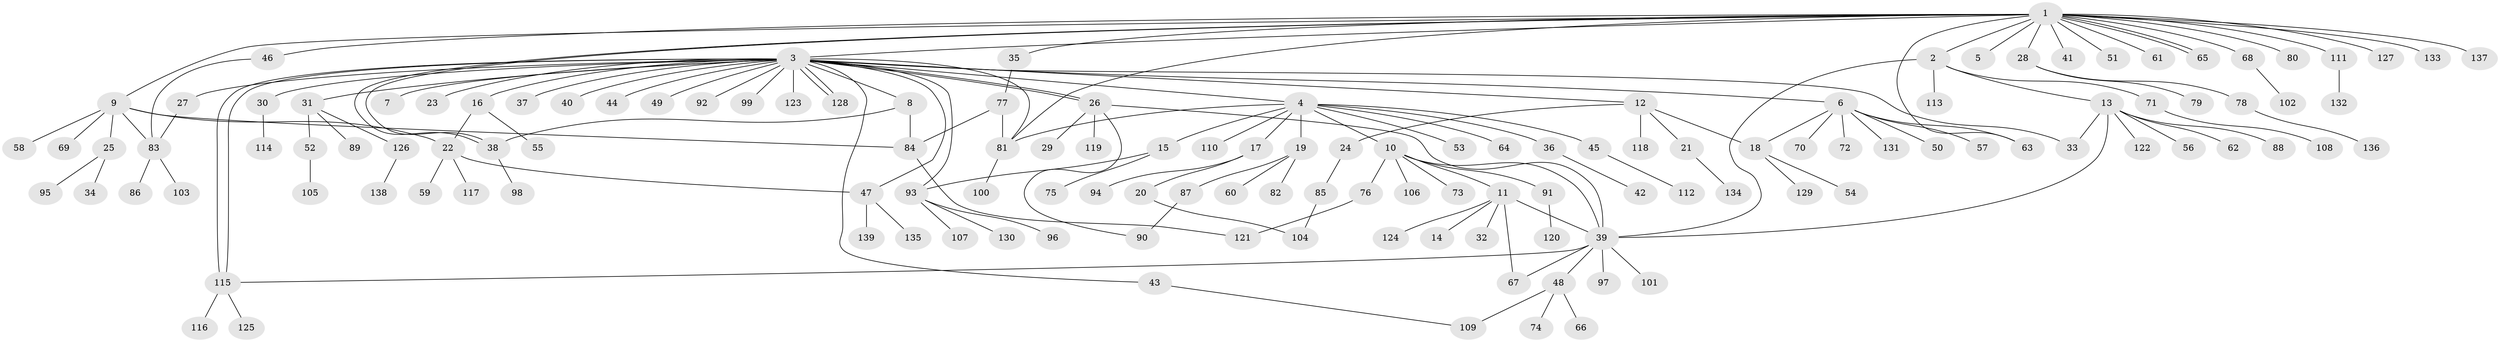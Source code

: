 // coarse degree distribution, {21: 0.009259259259259259, 4: 0.08333333333333333, 37: 0.009259259259259259, 1: 0.5648148148148148, 7: 0.018518518518518517, 3: 0.06481481481481481, 6: 0.027777777777777776, 5: 0.018518518518518517, 2: 0.19444444444444445, 10: 0.009259259259259259}
// Generated by graph-tools (version 1.1) at 2025/51/02/27/25 19:51:57]
// undirected, 139 vertices, 167 edges
graph export_dot {
graph [start="1"]
  node [color=gray90,style=filled];
  1;
  2;
  3;
  4;
  5;
  6;
  7;
  8;
  9;
  10;
  11;
  12;
  13;
  14;
  15;
  16;
  17;
  18;
  19;
  20;
  21;
  22;
  23;
  24;
  25;
  26;
  27;
  28;
  29;
  30;
  31;
  32;
  33;
  34;
  35;
  36;
  37;
  38;
  39;
  40;
  41;
  42;
  43;
  44;
  45;
  46;
  47;
  48;
  49;
  50;
  51;
  52;
  53;
  54;
  55;
  56;
  57;
  58;
  59;
  60;
  61;
  62;
  63;
  64;
  65;
  66;
  67;
  68;
  69;
  70;
  71;
  72;
  73;
  74;
  75;
  76;
  77;
  78;
  79;
  80;
  81;
  82;
  83;
  84;
  85;
  86;
  87;
  88;
  89;
  90;
  91;
  92;
  93;
  94;
  95;
  96;
  97;
  98;
  99;
  100;
  101;
  102;
  103;
  104;
  105;
  106;
  107;
  108;
  109;
  110;
  111;
  112;
  113;
  114;
  115;
  116;
  117;
  118;
  119;
  120;
  121;
  122;
  123;
  124;
  125;
  126;
  127;
  128;
  129;
  130;
  131;
  132;
  133;
  134;
  135;
  136;
  137;
  138;
  139;
  1 -- 2;
  1 -- 3;
  1 -- 5;
  1 -- 9;
  1 -- 28;
  1 -- 35;
  1 -- 38;
  1 -- 38;
  1 -- 41;
  1 -- 46;
  1 -- 51;
  1 -- 61;
  1 -- 63;
  1 -- 65;
  1 -- 65;
  1 -- 68;
  1 -- 80;
  1 -- 81;
  1 -- 111;
  1 -- 127;
  1 -- 133;
  1 -- 137;
  2 -- 13;
  2 -- 39;
  2 -- 71;
  2 -- 113;
  3 -- 4;
  3 -- 6;
  3 -- 7;
  3 -- 8;
  3 -- 12;
  3 -- 16;
  3 -- 23;
  3 -- 26;
  3 -- 26;
  3 -- 27;
  3 -- 30;
  3 -- 31;
  3 -- 33;
  3 -- 37;
  3 -- 40;
  3 -- 43;
  3 -- 44;
  3 -- 47;
  3 -- 49;
  3 -- 81;
  3 -- 92;
  3 -- 93;
  3 -- 99;
  3 -- 115;
  3 -- 115;
  3 -- 123;
  3 -- 128;
  3 -- 128;
  4 -- 10;
  4 -- 15;
  4 -- 17;
  4 -- 19;
  4 -- 36;
  4 -- 45;
  4 -- 53;
  4 -- 64;
  4 -- 81;
  4 -- 110;
  6 -- 18;
  6 -- 50;
  6 -- 57;
  6 -- 63;
  6 -- 70;
  6 -- 72;
  6 -- 131;
  8 -- 38;
  8 -- 84;
  9 -- 22;
  9 -- 25;
  9 -- 58;
  9 -- 69;
  9 -- 83;
  9 -- 84;
  10 -- 11;
  10 -- 39;
  10 -- 73;
  10 -- 76;
  10 -- 91;
  10 -- 106;
  11 -- 14;
  11 -- 32;
  11 -- 39;
  11 -- 67;
  11 -- 124;
  12 -- 18;
  12 -- 21;
  12 -- 24;
  12 -- 118;
  13 -- 33;
  13 -- 39;
  13 -- 56;
  13 -- 62;
  13 -- 88;
  13 -- 122;
  15 -- 75;
  15 -- 93;
  16 -- 22;
  16 -- 55;
  17 -- 20;
  17 -- 94;
  18 -- 54;
  18 -- 129;
  19 -- 60;
  19 -- 82;
  19 -- 87;
  20 -- 104;
  21 -- 134;
  22 -- 47;
  22 -- 59;
  22 -- 117;
  24 -- 85;
  25 -- 34;
  25 -- 95;
  26 -- 29;
  26 -- 39;
  26 -- 90;
  26 -- 119;
  27 -- 83;
  28 -- 78;
  28 -- 79;
  30 -- 114;
  31 -- 52;
  31 -- 89;
  31 -- 126;
  35 -- 77;
  36 -- 42;
  38 -- 98;
  39 -- 48;
  39 -- 67;
  39 -- 97;
  39 -- 101;
  39 -- 115;
  43 -- 109;
  45 -- 112;
  46 -- 83;
  47 -- 135;
  47 -- 139;
  48 -- 66;
  48 -- 74;
  48 -- 109;
  52 -- 105;
  68 -- 102;
  71 -- 108;
  76 -- 121;
  77 -- 81;
  77 -- 84;
  78 -- 136;
  81 -- 100;
  83 -- 86;
  83 -- 103;
  84 -- 121;
  85 -- 104;
  87 -- 90;
  91 -- 120;
  93 -- 96;
  93 -- 107;
  93 -- 130;
  111 -- 132;
  115 -- 116;
  115 -- 125;
  126 -- 138;
}
